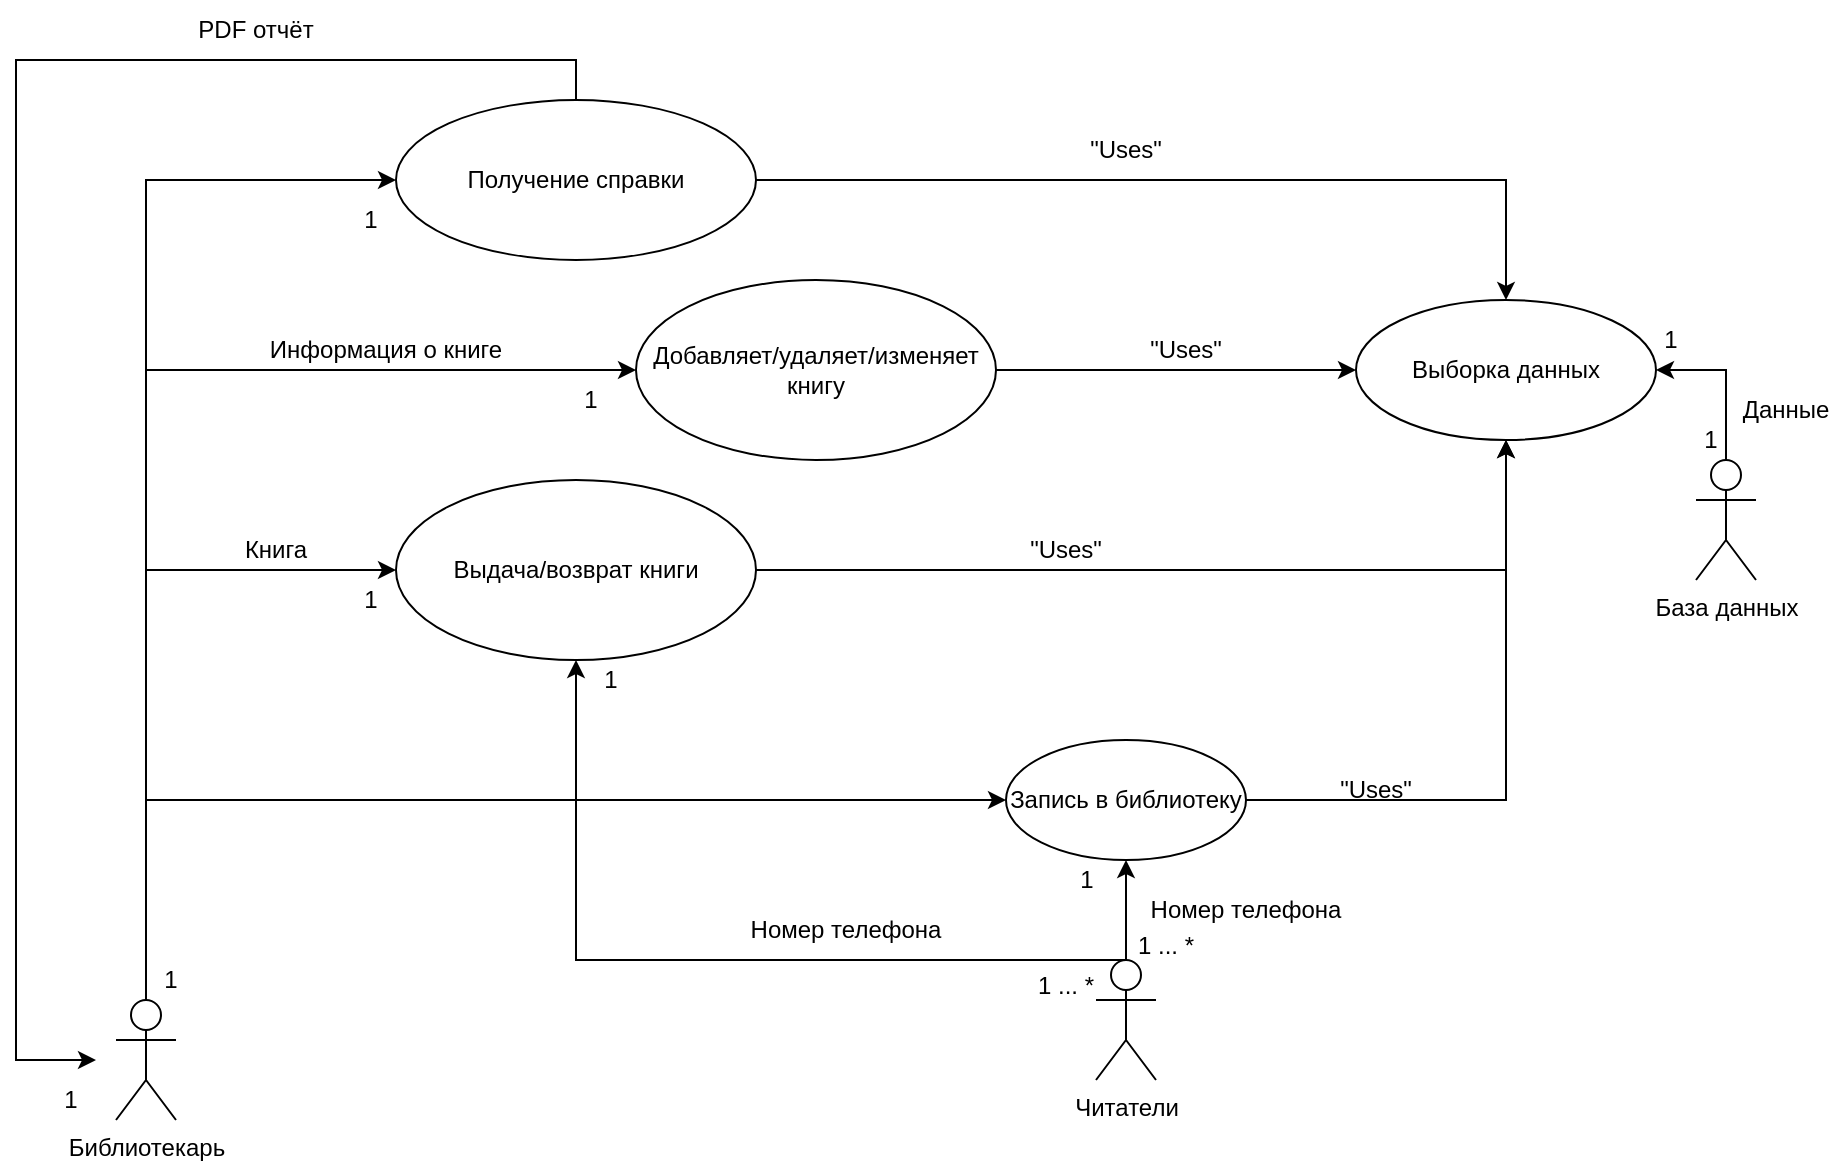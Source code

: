 <mxfile version="21.3.7" type="device">
  <diagram name="Страница 1" id="C-klPXRaJ_ulho1v8AtW">
    <mxGraphModel dx="2261" dy="789" grid="1" gridSize="10" guides="1" tooltips="1" connect="1" arrows="1" fold="1" page="1" pageScale="1" pageWidth="827" pageHeight="1169" math="0" shadow="0">
      <root>
        <mxCell id="0" />
        <mxCell id="1" parent="0" />
        <mxCell id="naVbK1A9uotWa71vQSfY-10" style="edgeStyle=orthogonalEdgeStyle;rounded=0;orthogonalLoop=1;jettySize=auto;html=1;exitX=0.5;exitY=0;exitDx=0;exitDy=0;exitPerimeter=0;entryX=0;entryY=0.5;entryDx=0;entryDy=0;" edge="1" parent="1" source="naVbK1A9uotWa71vQSfY-1" target="naVbK1A9uotWa71vQSfY-9">
          <mxGeometry relative="1" as="geometry" />
        </mxCell>
        <mxCell id="naVbK1A9uotWa71vQSfY-20" style="edgeStyle=orthogonalEdgeStyle;rounded=0;orthogonalLoop=1;jettySize=auto;html=1;exitX=0.5;exitY=0;exitDx=0;exitDy=0;exitPerimeter=0;entryX=0;entryY=0.5;entryDx=0;entryDy=0;" edge="1" parent="1" source="naVbK1A9uotWa71vQSfY-1" target="naVbK1A9uotWa71vQSfY-16">
          <mxGeometry relative="1" as="geometry" />
        </mxCell>
        <mxCell id="naVbK1A9uotWa71vQSfY-21" style="edgeStyle=orthogonalEdgeStyle;rounded=0;orthogonalLoop=1;jettySize=auto;html=1;exitX=0.5;exitY=0;exitDx=0;exitDy=0;exitPerimeter=0;entryX=0;entryY=0.5;entryDx=0;entryDy=0;" edge="1" parent="1" source="naVbK1A9uotWa71vQSfY-1" target="naVbK1A9uotWa71vQSfY-5">
          <mxGeometry relative="1" as="geometry">
            <Array as="points">
              <mxPoint x="-115" y="470" />
              <mxPoint x="315" y="470" />
            </Array>
          </mxGeometry>
        </mxCell>
        <mxCell id="naVbK1A9uotWa71vQSfY-31" style="edgeStyle=orthogonalEdgeStyle;rounded=0;orthogonalLoop=1;jettySize=auto;html=1;exitX=0.5;exitY=0;exitDx=0;exitDy=0;exitPerimeter=0;entryX=0;entryY=0.5;entryDx=0;entryDy=0;" edge="1" parent="1" source="naVbK1A9uotWa71vQSfY-1" target="naVbK1A9uotWa71vQSfY-28">
          <mxGeometry relative="1" as="geometry" />
        </mxCell>
        <mxCell id="naVbK1A9uotWa71vQSfY-1" value="Библиотекарь" style="shape=umlActor;verticalLabelPosition=bottom;verticalAlign=top;html=1;outlineConnect=0;" vertex="1" parent="1">
          <mxGeometry x="-130" y="570" width="30" height="60" as="geometry" />
        </mxCell>
        <mxCell id="naVbK1A9uotWa71vQSfY-13" style="edgeStyle=orthogonalEdgeStyle;rounded=0;orthogonalLoop=1;jettySize=auto;html=1;exitX=0.5;exitY=0;exitDx=0;exitDy=0;exitPerimeter=0;entryX=1;entryY=0.5;entryDx=0;entryDy=0;" edge="1" parent="1" source="naVbK1A9uotWa71vQSfY-2" target="naVbK1A9uotWa71vQSfY-12">
          <mxGeometry relative="1" as="geometry" />
        </mxCell>
        <mxCell id="naVbK1A9uotWa71vQSfY-2" value="База данных" style="shape=umlActor;verticalLabelPosition=bottom;verticalAlign=top;html=1;outlineConnect=0;" vertex="1" parent="1">
          <mxGeometry x="660" y="300" width="30" height="60" as="geometry" />
        </mxCell>
        <mxCell id="naVbK1A9uotWa71vQSfY-8" style="edgeStyle=orthogonalEdgeStyle;rounded=0;orthogonalLoop=1;jettySize=auto;html=1;exitX=0.5;exitY=0;exitDx=0;exitDy=0;exitPerimeter=0;entryX=0.5;entryY=1;entryDx=0;entryDy=0;" edge="1" parent="1" source="naVbK1A9uotWa71vQSfY-4" target="naVbK1A9uotWa71vQSfY-5">
          <mxGeometry relative="1" as="geometry" />
        </mxCell>
        <mxCell id="naVbK1A9uotWa71vQSfY-17" style="edgeStyle=orthogonalEdgeStyle;rounded=0;orthogonalLoop=1;jettySize=auto;html=1;exitX=0.5;exitY=0;exitDx=0;exitDy=0;exitPerimeter=0;entryX=0.5;entryY=1;entryDx=0;entryDy=0;" edge="1" parent="1" source="naVbK1A9uotWa71vQSfY-4" target="naVbK1A9uotWa71vQSfY-16">
          <mxGeometry relative="1" as="geometry">
            <Array as="points">
              <mxPoint x="100" y="550" />
            </Array>
          </mxGeometry>
        </mxCell>
        <mxCell id="naVbK1A9uotWa71vQSfY-4" value="Читатели" style="shape=umlActor;verticalLabelPosition=bottom;verticalAlign=top;html=1;outlineConnect=0;" vertex="1" parent="1">
          <mxGeometry x="360" y="550" width="30" height="60" as="geometry" />
        </mxCell>
        <mxCell id="naVbK1A9uotWa71vQSfY-26" style="edgeStyle=orthogonalEdgeStyle;rounded=0;orthogonalLoop=1;jettySize=auto;html=1;exitX=1;exitY=0.5;exitDx=0;exitDy=0;entryX=0.5;entryY=1;entryDx=0;entryDy=0;" edge="1" parent="1" source="naVbK1A9uotWa71vQSfY-5" target="naVbK1A9uotWa71vQSfY-12">
          <mxGeometry relative="1" as="geometry" />
        </mxCell>
        <mxCell id="naVbK1A9uotWa71vQSfY-5" value="Запись в библиотеку" style="ellipse;whiteSpace=wrap;html=1;" vertex="1" parent="1">
          <mxGeometry x="315" y="440" width="120" height="60" as="geometry" />
        </mxCell>
        <mxCell id="naVbK1A9uotWa71vQSfY-14" style="edgeStyle=orthogonalEdgeStyle;rounded=0;orthogonalLoop=1;jettySize=auto;html=1;exitX=1;exitY=0.5;exitDx=0;exitDy=0;entryX=0;entryY=0.5;entryDx=0;entryDy=0;" edge="1" parent="1" source="naVbK1A9uotWa71vQSfY-9" target="naVbK1A9uotWa71vQSfY-12">
          <mxGeometry relative="1" as="geometry" />
        </mxCell>
        <mxCell id="naVbK1A9uotWa71vQSfY-9" value="Добавляет/удаляет/изменяет книгу" style="ellipse;whiteSpace=wrap;html=1;" vertex="1" parent="1">
          <mxGeometry x="130" y="210" width="180" height="90" as="geometry" />
        </mxCell>
        <mxCell id="naVbK1A9uotWa71vQSfY-12" value="Выборка данных" style="ellipse;whiteSpace=wrap;html=1;" vertex="1" parent="1">
          <mxGeometry x="490" y="220" width="150" height="70" as="geometry" />
        </mxCell>
        <mxCell id="naVbK1A9uotWa71vQSfY-15" value="&quot;Uses&quot;" style="text;html=1;strokeColor=none;fillColor=none;align=center;verticalAlign=middle;whiteSpace=wrap;rounded=0;" vertex="1" parent="1">
          <mxGeometry x="375" y="230" width="60" height="30" as="geometry" />
        </mxCell>
        <mxCell id="naVbK1A9uotWa71vQSfY-24" style="edgeStyle=orthogonalEdgeStyle;rounded=0;orthogonalLoop=1;jettySize=auto;html=1;exitX=1;exitY=0.5;exitDx=0;exitDy=0;entryX=0.5;entryY=1;entryDx=0;entryDy=0;" edge="1" parent="1" source="naVbK1A9uotWa71vQSfY-16" target="naVbK1A9uotWa71vQSfY-12">
          <mxGeometry relative="1" as="geometry" />
        </mxCell>
        <mxCell id="naVbK1A9uotWa71vQSfY-16" value="Выдача/возврат книги" style="ellipse;whiteSpace=wrap;html=1;" vertex="1" parent="1">
          <mxGeometry x="10" y="310" width="180" height="90" as="geometry" />
        </mxCell>
        <mxCell id="naVbK1A9uotWa71vQSfY-18" value="Номер телефона" style="text;html=1;strokeColor=none;fillColor=none;align=center;verticalAlign=middle;whiteSpace=wrap;rounded=0;" vertex="1" parent="1">
          <mxGeometry x="170" y="520" width="130" height="30" as="geometry" />
        </mxCell>
        <mxCell id="naVbK1A9uotWa71vQSfY-22" value="Номер телефона" style="text;html=1;strokeColor=none;fillColor=none;align=center;verticalAlign=middle;whiteSpace=wrap;rounded=0;" vertex="1" parent="1">
          <mxGeometry x="370" y="510" width="130" height="30" as="geometry" />
        </mxCell>
        <mxCell id="naVbK1A9uotWa71vQSfY-25" value="&quot;Uses&quot;" style="text;html=1;strokeColor=none;fillColor=none;align=center;verticalAlign=middle;whiteSpace=wrap;rounded=0;" vertex="1" parent="1">
          <mxGeometry x="315" y="330" width="60" height="30" as="geometry" />
        </mxCell>
        <mxCell id="naVbK1A9uotWa71vQSfY-27" value="&quot;Uses&quot;" style="text;html=1;strokeColor=none;fillColor=none;align=center;verticalAlign=middle;whiteSpace=wrap;rounded=0;" vertex="1" parent="1">
          <mxGeometry x="470" y="450" width="60" height="30" as="geometry" />
        </mxCell>
        <mxCell id="naVbK1A9uotWa71vQSfY-29" style="edgeStyle=orthogonalEdgeStyle;rounded=0;orthogonalLoop=1;jettySize=auto;html=1;exitX=1;exitY=0.5;exitDx=0;exitDy=0;entryX=0.5;entryY=0;entryDx=0;entryDy=0;" edge="1" parent="1" source="naVbK1A9uotWa71vQSfY-28" target="naVbK1A9uotWa71vQSfY-12">
          <mxGeometry relative="1" as="geometry" />
        </mxCell>
        <mxCell id="naVbK1A9uotWa71vQSfY-32" style="edgeStyle=orthogonalEdgeStyle;rounded=0;orthogonalLoop=1;jettySize=auto;html=1;exitX=0.5;exitY=0;exitDx=0;exitDy=0;" edge="1" parent="1" source="naVbK1A9uotWa71vQSfY-28">
          <mxGeometry relative="1" as="geometry">
            <mxPoint x="-140" y="600" as="targetPoint" />
            <Array as="points">
              <mxPoint x="100" y="100" />
              <mxPoint x="-180" y="100" />
              <mxPoint x="-180" y="600" />
            </Array>
          </mxGeometry>
        </mxCell>
        <mxCell id="naVbK1A9uotWa71vQSfY-28" value="Получение справки" style="ellipse;whiteSpace=wrap;html=1;" vertex="1" parent="1">
          <mxGeometry x="10" y="120" width="180" height="80" as="geometry" />
        </mxCell>
        <mxCell id="naVbK1A9uotWa71vQSfY-30" value="&quot;Uses&quot;" style="text;html=1;strokeColor=none;fillColor=none;align=center;verticalAlign=middle;whiteSpace=wrap;rounded=0;" vertex="1" parent="1">
          <mxGeometry x="345" y="130" width="60" height="30" as="geometry" />
        </mxCell>
        <mxCell id="naVbK1A9uotWa71vQSfY-33" value="PDF отчёт" style="text;html=1;strokeColor=none;fillColor=none;align=center;verticalAlign=middle;whiteSpace=wrap;rounded=0;" vertex="1" parent="1">
          <mxGeometry x="-100" y="70" width="80" height="30" as="geometry" />
        </mxCell>
        <mxCell id="naVbK1A9uotWa71vQSfY-34" value="Информация о книге" style="text;html=1;strokeColor=none;fillColor=none;align=center;verticalAlign=middle;whiteSpace=wrap;rounded=0;" vertex="1" parent="1">
          <mxGeometry x="-80" y="230" width="170" height="30" as="geometry" />
        </mxCell>
        <mxCell id="naVbK1A9uotWa71vQSfY-35" value="Книга" style="text;html=1;strokeColor=none;fillColor=none;align=center;verticalAlign=middle;whiteSpace=wrap;rounded=0;" vertex="1" parent="1">
          <mxGeometry x="-80" y="330" width="60" height="30" as="geometry" />
        </mxCell>
        <mxCell id="naVbK1A9uotWa71vQSfY-36" value="1 ... *" style="text;html=1;strokeColor=none;fillColor=none;align=center;verticalAlign=middle;whiteSpace=wrap;rounded=0;" vertex="1" parent="1">
          <mxGeometry x="375" y="535" width="40" height="15" as="geometry" />
        </mxCell>
        <mxCell id="naVbK1A9uotWa71vQSfY-38" value="1 ... *" style="text;html=1;strokeColor=none;fillColor=none;align=center;verticalAlign=middle;whiteSpace=wrap;rounded=0;" vertex="1" parent="1">
          <mxGeometry x="325" y="555" width="40" height="15" as="geometry" />
        </mxCell>
        <mxCell id="naVbK1A9uotWa71vQSfY-41" value="1" style="text;html=1;strokeColor=none;fillColor=none;align=center;verticalAlign=middle;whiteSpace=wrap;rounded=0;" vertex="1" parent="1">
          <mxGeometry x="327.5" y="500" width="55" height="20" as="geometry" />
        </mxCell>
        <mxCell id="naVbK1A9uotWa71vQSfY-42" value="1" style="text;html=1;strokeColor=none;fillColor=none;align=center;verticalAlign=middle;whiteSpace=wrap;rounded=0;" vertex="1" parent="1">
          <mxGeometry x="90" y="400" width="55" height="20" as="geometry" />
        </mxCell>
        <mxCell id="naVbK1A9uotWa71vQSfY-43" value="1" style="text;html=1;strokeColor=none;fillColor=none;align=center;verticalAlign=middle;whiteSpace=wrap;rounded=0;" vertex="1" parent="1">
          <mxGeometry x="-30" y="360" width="55" height="20" as="geometry" />
        </mxCell>
        <mxCell id="naVbK1A9uotWa71vQSfY-44" value="1" style="text;html=1;strokeColor=none;fillColor=none;align=center;verticalAlign=middle;whiteSpace=wrap;rounded=0;" vertex="1" parent="1">
          <mxGeometry x="80" y="260" width="55" height="20" as="geometry" />
        </mxCell>
        <mxCell id="naVbK1A9uotWa71vQSfY-45" value="1" style="text;html=1;strokeColor=none;fillColor=none;align=center;verticalAlign=middle;whiteSpace=wrap;rounded=0;" vertex="1" parent="1">
          <mxGeometry x="-30" y="170" width="55" height="20" as="geometry" />
        </mxCell>
        <mxCell id="naVbK1A9uotWa71vQSfY-46" value="1" style="text;html=1;strokeColor=none;fillColor=none;align=center;verticalAlign=middle;whiteSpace=wrap;rounded=0;" vertex="1" parent="1">
          <mxGeometry x="-130" y="550" width="55" height="20" as="geometry" />
        </mxCell>
        <mxCell id="naVbK1A9uotWa71vQSfY-47" value="1" style="text;html=1;strokeColor=none;fillColor=none;align=center;verticalAlign=middle;whiteSpace=wrap;rounded=0;" vertex="1" parent="1">
          <mxGeometry x="-180" y="610" width="55" height="20" as="geometry" />
        </mxCell>
        <mxCell id="naVbK1A9uotWa71vQSfY-49" value="1" style="text;html=1;strokeColor=none;fillColor=none;align=center;verticalAlign=middle;whiteSpace=wrap;rounded=0;" vertex="1" parent="1">
          <mxGeometry x="640" y="280" width="55" height="20" as="geometry" />
        </mxCell>
        <mxCell id="naVbK1A9uotWa71vQSfY-50" value="1" style="text;html=1;strokeColor=none;fillColor=none;align=center;verticalAlign=middle;whiteSpace=wrap;rounded=0;" vertex="1" parent="1">
          <mxGeometry x="620" y="230" width="55" height="20" as="geometry" />
        </mxCell>
        <mxCell id="naVbK1A9uotWa71vQSfY-51" value="Данные" style="text;html=1;strokeColor=none;fillColor=none;align=center;verticalAlign=middle;whiteSpace=wrap;rounded=0;" vertex="1" parent="1">
          <mxGeometry x="675" y="260" width="60" height="30" as="geometry" />
        </mxCell>
      </root>
    </mxGraphModel>
  </diagram>
</mxfile>

